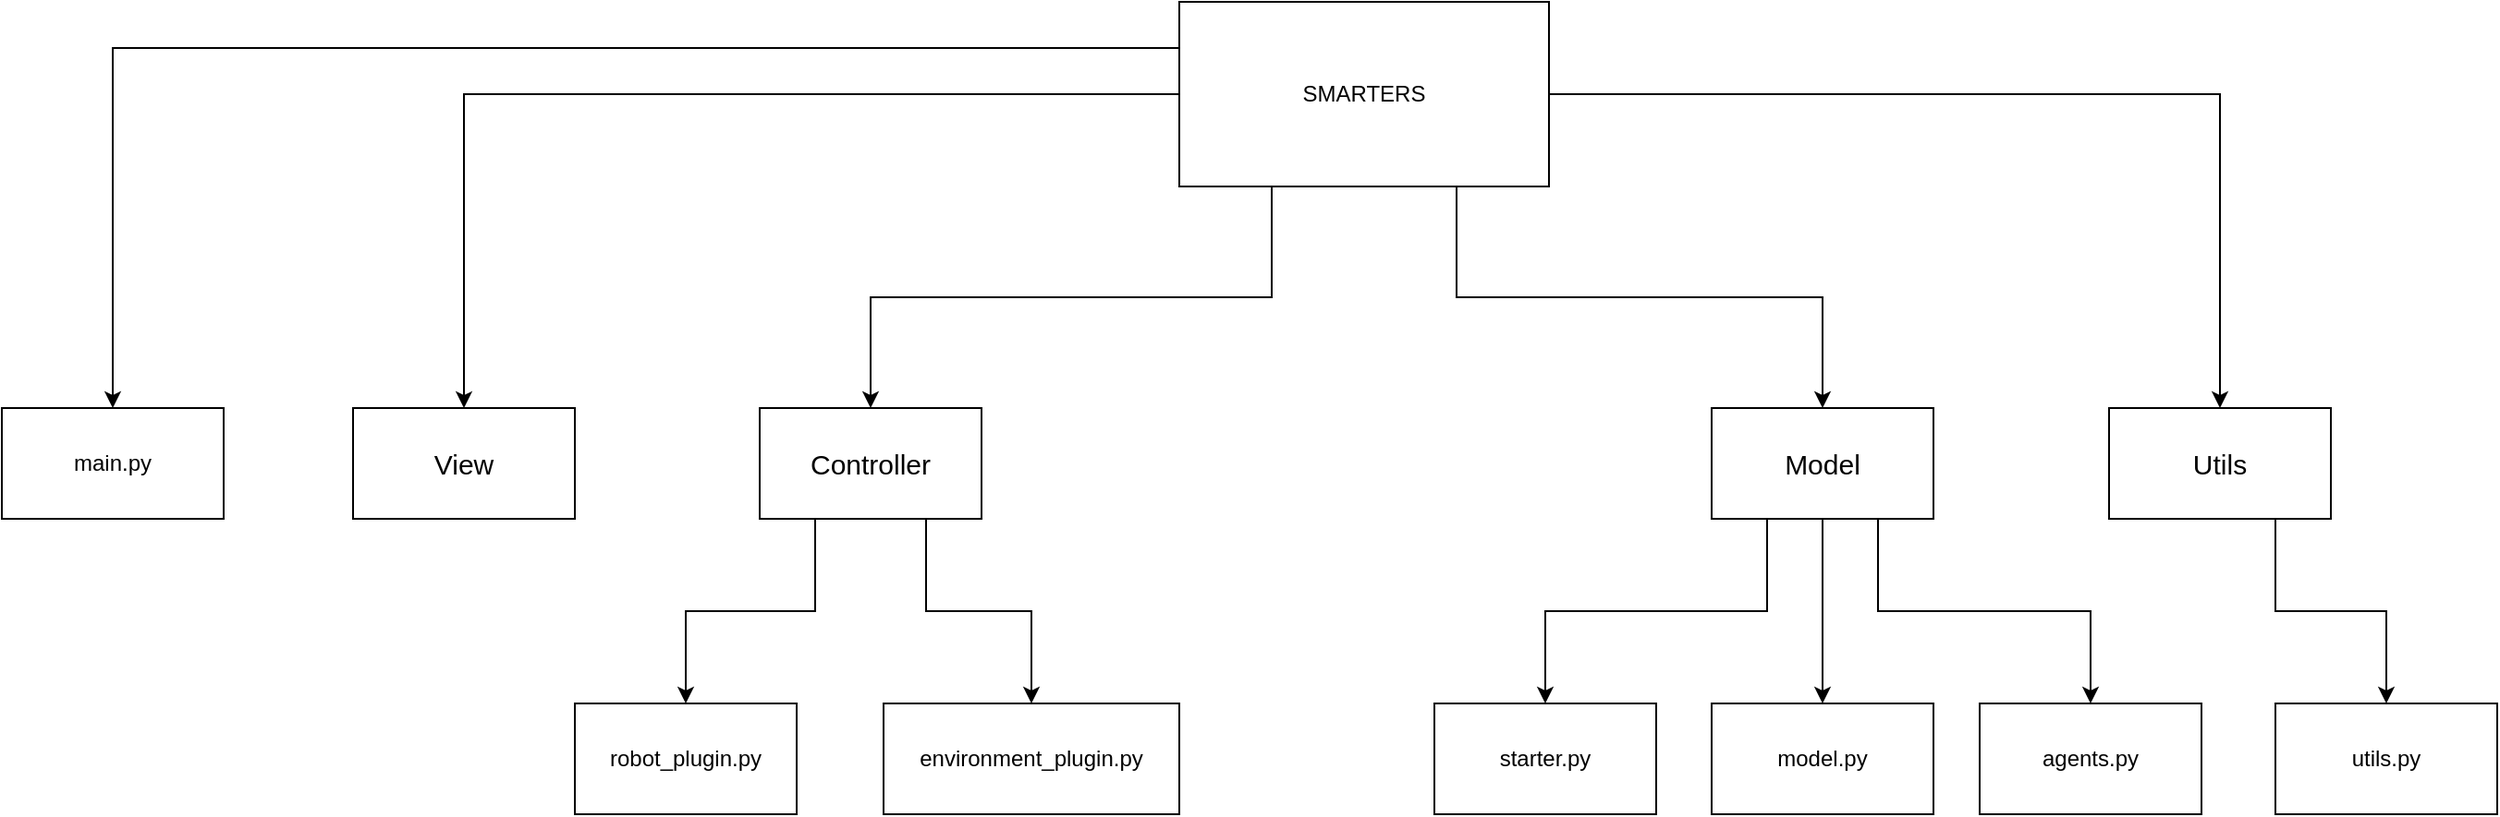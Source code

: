 <mxfile version="24.7.16" pages="2">
  <diagram name="Page-1" id="9c096ad6-e400-ecc8-3e38-643d2caac077">
    <mxGraphModel dx="1591" dy="904" grid="1" gridSize="10" guides="1" tooltips="1" connect="1" arrows="1" fold="1" page="1" pageScale="1.5" pageWidth="1169" pageHeight="826" background="none" math="0" shadow="0">
      <root>
        <mxCell id="0" style=";html=1;" />
        <mxCell id="1" style=";html=1;" parent="0" />
        <mxCell id="fml_1uTsTQ9rJkjOGSwd-17" style="edgeStyle=orthogonalEdgeStyle;rounded=0;orthogonalLoop=1;jettySize=auto;html=1;exitX=1;exitY=0.5;exitDx=0;exitDy=0;entryX=0.5;entryY=0;entryDx=0;entryDy=0;" edge="1" parent="1" source="fml_1uTsTQ9rJkjOGSwd-4" target="fml_1uTsTQ9rJkjOGSwd-11">
          <mxGeometry relative="1" as="geometry" />
        </mxCell>
        <mxCell id="fml_1uTsTQ9rJkjOGSwd-18" style="edgeStyle=orthogonalEdgeStyle;rounded=0;orthogonalLoop=1;jettySize=auto;html=1;" edge="1" parent="1" source="fml_1uTsTQ9rJkjOGSwd-4" target="fml_1uTsTQ9rJkjOGSwd-5">
          <mxGeometry relative="1" as="geometry" />
        </mxCell>
        <mxCell id="fml_1uTsTQ9rJkjOGSwd-19" style="edgeStyle=orthogonalEdgeStyle;rounded=0;orthogonalLoop=1;jettySize=auto;html=1;entryX=0.5;entryY=0;entryDx=0;entryDy=0;exitX=0.25;exitY=1;exitDx=0;exitDy=0;" edge="1" parent="1" source="fml_1uTsTQ9rJkjOGSwd-4" target="fml_1uTsTQ9rJkjOGSwd-9">
          <mxGeometry relative="1" as="geometry" />
        </mxCell>
        <mxCell id="fml_1uTsTQ9rJkjOGSwd-20" style="edgeStyle=orthogonalEdgeStyle;rounded=0;orthogonalLoop=1;jettySize=auto;html=1;exitX=0.75;exitY=1;exitDx=0;exitDy=0;entryX=0.5;entryY=0;entryDx=0;entryDy=0;" edge="1" parent="1" source="fml_1uTsTQ9rJkjOGSwd-4" target="fml_1uTsTQ9rJkjOGSwd-10">
          <mxGeometry relative="1" as="geometry" />
        </mxCell>
        <mxCell id="fml_1uTsTQ9rJkjOGSwd-34" style="edgeStyle=orthogonalEdgeStyle;rounded=0;orthogonalLoop=1;jettySize=auto;html=1;exitX=0;exitY=0.25;exitDx=0;exitDy=0;entryX=0.5;entryY=0;entryDx=0;entryDy=0;" edge="1" parent="1" source="fml_1uTsTQ9rJkjOGSwd-4" target="fml_1uTsTQ9rJkjOGSwd-32">
          <mxGeometry relative="1" as="geometry" />
        </mxCell>
        <mxCell id="fml_1uTsTQ9rJkjOGSwd-4" value="SMARTERS" style="rounded=0;whiteSpace=wrap;html=1;" vertex="1" parent="1">
          <mxGeometry x="777" y="100" width="200" height="100" as="geometry" />
        </mxCell>
        <mxCell id="fml_1uTsTQ9rJkjOGSwd-36" style="edgeStyle=orthogonalEdgeStyle;rounded=0;orthogonalLoop=1;jettySize=auto;html=1;exitX=0.25;exitY=1;exitDx=0;exitDy=0;entryX=0.5;entryY=0;entryDx=0;entryDy=0;" edge="1" parent="1" source="fml_1uTsTQ9rJkjOGSwd-9" target="fml_1uTsTQ9rJkjOGSwd-26">
          <mxGeometry relative="1" as="geometry" />
        </mxCell>
        <mxCell id="fml_1uTsTQ9rJkjOGSwd-5" value="&lt;font style=&quot;font-size: 15px;&quot;&gt;View&lt;/font&gt;" style="rounded=0;whiteSpace=wrap;html=1;" vertex="1" parent="1">
          <mxGeometry x="330" y="320" width="120" height="60" as="geometry" />
        </mxCell>
        <mxCell id="fml_1uTsTQ9rJkjOGSwd-51" style="edgeStyle=orthogonalEdgeStyle;rounded=0;orthogonalLoop=1;jettySize=auto;html=1;exitX=0.75;exitY=1;exitDx=0;exitDy=0;entryX=0.5;entryY=0;entryDx=0;entryDy=0;" edge="1" parent="1" source="fml_1uTsTQ9rJkjOGSwd-9" target="fml_1uTsTQ9rJkjOGSwd-24">
          <mxGeometry relative="1" as="geometry" />
        </mxCell>
        <mxCell id="fml_1uTsTQ9rJkjOGSwd-9" value="&lt;font style=&quot;font-size: 15px;&quot;&gt;Controller&lt;/font&gt;" style="rounded=0;whiteSpace=wrap;html=1;" vertex="1" parent="1">
          <mxGeometry x="550" y="320" width="120" height="60" as="geometry" />
        </mxCell>
        <mxCell id="fml_1uTsTQ9rJkjOGSwd-39" style="edgeStyle=orthogonalEdgeStyle;rounded=0;orthogonalLoop=1;jettySize=auto;html=1;exitX=0.25;exitY=1;exitDx=0;exitDy=0;entryX=0.5;entryY=0;entryDx=0;entryDy=0;" edge="1" parent="1" source="fml_1uTsTQ9rJkjOGSwd-10" target="fml_1uTsTQ9rJkjOGSwd-29">
          <mxGeometry relative="1" as="geometry" />
        </mxCell>
        <mxCell id="fml_1uTsTQ9rJkjOGSwd-44" style="edgeStyle=orthogonalEdgeStyle;rounded=0;orthogonalLoop=1;jettySize=auto;html=1;exitX=0.75;exitY=1;exitDx=0;exitDy=0;" edge="1" parent="1" source="fml_1uTsTQ9rJkjOGSwd-10" target="fml_1uTsTQ9rJkjOGSwd-42">
          <mxGeometry relative="1" as="geometry" />
        </mxCell>
        <mxCell id="fml_1uTsTQ9rJkjOGSwd-46" style="edgeStyle=orthogonalEdgeStyle;rounded=0;orthogonalLoop=1;jettySize=auto;html=1;exitX=0.5;exitY=1;exitDx=0;exitDy=0;" edge="1" parent="1" source="fml_1uTsTQ9rJkjOGSwd-10" target="fml_1uTsTQ9rJkjOGSwd-28">
          <mxGeometry relative="1" as="geometry" />
        </mxCell>
        <mxCell id="fml_1uTsTQ9rJkjOGSwd-10" value="&lt;font style=&quot;font-size: 15px;&quot;&gt;Model&lt;/font&gt;" style="rounded=0;whiteSpace=wrap;html=1;" vertex="1" parent="1">
          <mxGeometry x="1065" y="320" width="120" height="60" as="geometry" />
        </mxCell>
        <mxCell id="fml_1uTsTQ9rJkjOGSwd-41" style="edgeStyle=orthogonalEdgeStyle;rounded=0;orthogonalLoop=1;jettySize=auto;html=1;exitX=0.75;exitY=1;exitDx=0;exitDy=0;entryX=0.5;entryY=0;entryDx=0;entryDy=0;" edge="1" parent="1" source="fml_1uTsTQ9rJkjOGSwd-11" target="fml_1uTsTQ9rJkjOGSwd-30">
          <mxGeometry relative="1" as="geometry" />
        </mxCell>
        <mxCell id="fml_1uTsTQ9rJkjOGSwd-11" value="&lt;font style=&quot;font-size: 15px;&quot;&gt;Utils&lt;/font&gt;" style="rounded=0;whiteSpace=wrap;html=1;" vertex="1" parent="1">
          <mxGeometry x="1280" y="320" width="120" height="60" as="geometry" />
        </mxCell>
        <mxCell id="fml_1uTsTQ9rJkjOGSwd-24" value="environment_plugin.py" style="rounded=0;whiteSpace=wrap;html=1;" vertex="1" parent="1">
          <mxGeometry x="617" y="480" width="160" height="60" as="geometry" />
        </mxCell>
        <mxCell id="fml_1uTsTQ9rJkjOGSwd-26" value="robot_plugin.py" style="rounded=0;whiteSpace=wrap;html=1;" vertex="1" parent="1">
          <mxGeometry x="450" y="480" width="120" height="60" as="geometry" />
        </mxCell>
        <mxCell id="fml_1uTsTQ9rJkjOGSwd-28" value="model.py" style="rounded=0;whiteSpace=wrap;html=1;" vertex="1" parent="1">
          <mxGeometry x="1065" y="480" width="120" height="60" as="geometry" />
        </mxCell>
        <mxCell id="fml_1uTsTQ9rJkjOGSwd-29" value="starter.py" style="rounded=0;whiteSpace=wrap;html=1;" vertex="1" parent="1">
          <mxGeometry x="915" y="480" width="120" height="60" as="geometry" />
        </mxCell>
        <mxCell id="fml_1uTsTQ9rJkjOGSwd-30" value="utils.py" style="rounded=0;whiteSpace=wrap;html=1;" vertex="1" parent="1">
          <mxGeometry x="1370" y="480" width="120" height="60" as="geometry" />
        </mxCell>
        <mxCell id="fml_1uTsTQ9rJkjOGSwd-32" value="main.py" style="rounded=0;whiteSpace=wrap;html=1;" vertex="1" parent="1">
          <mxGeometry x="140" y="320" width="120" height="60" as="geometry" />
        </mxCell>
        <mxCell id="fml_1uTsTQ9rJkjOGSwd-42" value="agents.py" style="rounded=0;whiteSpace=wrap;html=1;" vertex="1" parent="1">
          <mxGeometry x="1210" y="480" width="120" height="60" as="geometry" />
        </mxCell>
      </root>
    </mxGraphModel>
  </diagram>
  <diagram id="g5hBQPfE3MRKuSAoz0a9" name="Page-2">
    <mxGraphModel grid="1" page="1" gridSize="10" guides="1" tooltips="1" connect="1" arrows="1" fold="1" pageScale="1" pageWidth="850" pageHeight="1100" math="0" shadow="0">
      <root>
        <mxCell id="0" />
        <mxCell id="1" parent="0" />
      </root>
    </mxGraphModel>
  </diagram>
</mxfile>
